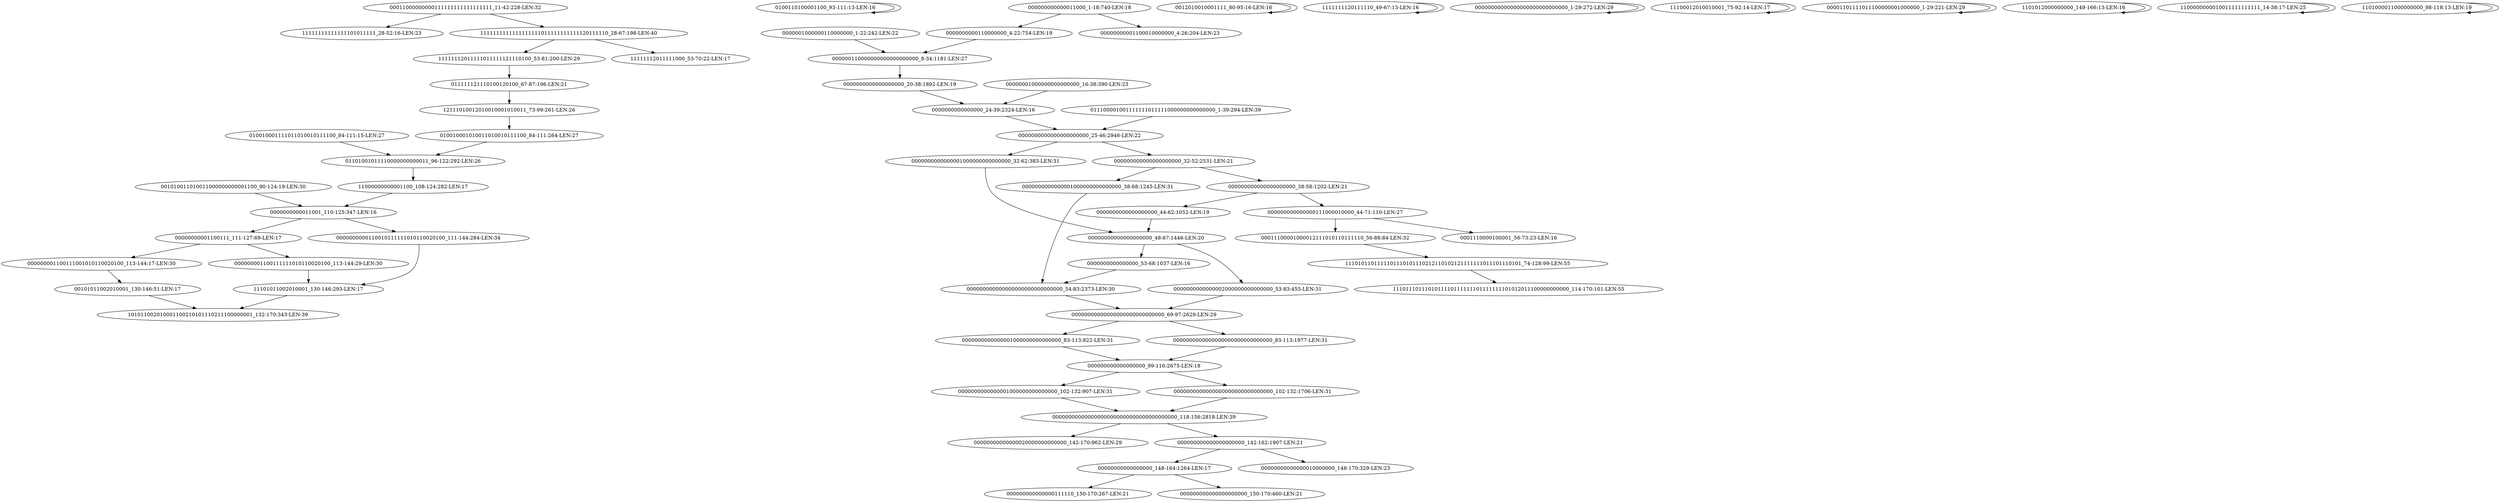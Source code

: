 digraph G {
    "010010001010011010010111100_84-111:264-LEN:27" -> "01101001011110000000000011_96-122:292-LEN:26";
    "0100110100001100_93-111:13-LEN:16" -> "0100110100001100_93-111:13-LEN:16";
    "0000000000000001000000000000000_102-132:907-LEN:31" -> "000000000000000000000000000000000000000_118-156:2818-LEN:39";
    "000000001100111001010110020100_113-144:17-LEN:30" -> "00101011002010001_130-146:51-LEN:17";
    "010010001111011010010111100_84-111:15-LEN:27" -> "01101001011110000000000011_96-122:292-LEN:26";
    "00011000000000111111111111111111_11-42:228-LEN:32" -> "11111111111111101011111_28-52:16-LEN:23";
    "00011000000000111111111111111111_11-42:228-LEN:32" -> "1111111111111111111011111111111120111110_28-67:198-LEN:40";
    "0012010010001111_80-95:16-LEN:16" -> "0012010010001111_80-95:16-LEN:16";
    "1111111120111110_49-67:13-LEN:16" -> "1111111120111110_49-67:13-LEN:16";
    "11101011002010001_130-146:293-LEN:17" -> "101011002010001100210101110211100000001_132-170:343-LEN:39";
    "000000110000000000000000000_8-34:1181-LEN:27" -> "0000000000000000000_20-38:1892-LEN:19";
    "00000000001100111_111-127:69-LEN:17" -> "000000001100111001010110020100_113-144:17-LEN:30";
    "00000000001100111_111-127:69-LEN:17" -> "000000001100111111010110020100_113-144:29-LEN:30";
    "000000000000000000000000000000000000000_118-156:2818-LEN:39" -> "00000000000000020000000000000_142-170:962-LEN:29";
    "000000000000000000000000000000000000000_118-156:2818-LEN:39" -> "000000000000000000000_142-162:1907-LEN:21";
    "00000000000000000000_48-67:1446-LEN:20" -> "0000000000000000_53-68:1037-LEN:16";
    "00000000000000000000_48-67:1446-LEN:20" -> "0000000000000002000000000000000_53-83:455-LEN:31";
    "00000001000000000000000_16-38:390-LEN:23" -> "0000000000000000_24-39:2324-LEN:16";
    "000000000000011000_1-18:740-LEN:18" -> "0000000000110000000_4-22:754-LEN:19";
    "000000000000011000_1-18:740-LEN:18" -> "00000000001100010000000_4-26:204-LEN:23";
    "12111010012010010001010011_73-99:261-LEN:26" -> "010010001010011010010111100_84-111:264-LEN:27";
    "0000000000000000000000000000000_102-132:1706-LEN:31" -> "000000000000000000000000000000000000000_118-156:2818-LEN:39";
    "000000000000000000000000000000_54-83:2373-LEN:30" -> "00000000000000000000000000000_69-97:2629-LEN:29";
    "0000000000000001000000000000000_32-62:383-LEN:31" -> "00000000000000000000_48-67:1446-LEN:20";
    "0000000000000001000000000000000_38-68:1245-LEN:31" -> "000000000000000000000000000000_54-83:2373-LEN:30";
    "0000000000000000_53-68:1037-LEN:16" -> "000000000000000000000000000000_54-83:2373-LEN:30";
    "00000000000000000000000000000_1-29:272-LEN:29" -> "00000000000000000000000000000_1-29:272-LEN:29";
    "11100012010010001_75-92:14-LEN:17" -> "11100012010010001_75-92:14-LEN:17";
    "00001101111011100000001000000_1-29:221-LEN:29" -> "00001101111011100000001000000_1-29:221-LEN:29";
    "000000000000000000000_38-58:1202-LEN:21" -> "0000000000000000000_44-62:1052-LEN:19";
    "000000000000000000000_38-58:1202-LEN:21" -> "000000000000000111000010000_44-71:110-LEN:27";
    "00101011002010001_130-146:51-LEN:17" -> "101011002010001100210101110211100000001_132-170:343-LEN:39";
    "0000000000000000_24-39:2324-LEN:16" -> "0000000000000000000000_25-46:2946-LEN:22";
    "0000001000000110000000_1-22:242-LEN:22" -> "000000110000000000000000000_8-34:1181-LEN:27";
    "0000000000000000000_20-38:1892-LEN:19" -> "0000000000000000_24-39:2324-LEN:16";
    "0000000000000000000000_25-46:2946-LEN:22" -> "0000000000000001000000000000000_32-62:383-LEN:31";
    "0000000000000000000000_25-46:2946-LEN:22" -> "000000000000000000000_32-52:2531-LEN:21";
    "0000000000110000000_4-22:754-LEN:19" -> "000000110000000000000000000_8-34:1181-LEN:27";
    "0000000000000002000000000000000_53-83:455-LEN:31" -> "00000000000000000000000000000_69-97:2629-LEN:29";
    "000000001100111111010110020100_113-144:29-LEN:30" -> "11101011002010001_130-146:293-LEN:17";
    "11111112011111011111121110100_53-81:200-LEN:29" -> "011111121110100120100_67-87:196-LEN:21";
    "1101012000000000_149-166:13-LEN:16" -> "1101012000000000_149-166:13-LEN:16";
    "00000000000000000000000000000_69-97:2629-LEN:29" -> "0000000000000001000000000000000_83-113:822-LEN:31";
    "00000000000000000000000000000_69-97:2629-LEN:29" -> "0000000000000000000000000000000_83-113:1977-LEN:31";
    "1100000000010011111111111_14-38:17-LEN:25" -> "1100000000010011111111111_14-38:17-LEN:25";
    "000000000000000000_99-116:2675-LEN:18" -> "0000000000000001000000000000000_102-132:907-LEN:31";
    "000000000000000000_99-116:2675-LEN:18" -> "0000000000000000000000000000000_102-132:1706-LEN:31";
    "0000000000000001000000000000000_83-113:822-LEN:31" -> "000000000000000000_99-116:2675-LEN:18";
    "011100001001111111011111000000000000000_1-39:294-LEN:39" -> "0000000000000000000000_25-46:2946-LEN:22";
    "0000000000000000000000000000000_83-113:1977-LEN:31" -> "000000000000000000_99-116:2675-LEN:18";
    "000000000000000000000_32-52:2531-LEN:21" -> "0000000000000001000000000000000_38-68:1245-LEN:31";
    "000000000000000000000_32-52:2531-LEN:21" -> "000000000000000000000_38-58:1202-LEN:21";
    "001010011010011000000000001100_90-124:19-LEN:30" -> "0000000000011001_110-125:347-LEN:16";
    "0000000000110010111111010110020100_111-144:284-LEN:34" -> "11101011002010001_130-146:293-LEN:17";
    "00011100001000012111010110111110_56-88:84-LEN:32" -> "1110101101111101110101110212110102121111111011101110101_74-128:99-LEN:55";
    "00000000000000000_148-164:1264-LEN:17" -> "000000000000000111110_150-170:267-LEN:21";
    "00000000000000000_148-164:1264-LEN:17" -> "000000000000000000000_150-170:460-LEN:21";
    "000000000000000000000_142-162:1907-LEN:21" -> "00000000000000010000000_148-170:329-LEN:23";
    "000000000000000000000_142-162:1907-LEN:21" -> "00000000000000000_148-164:1264-LEN:17";
    "0000000000000000000_44-62:1052-LEN:19" -> "00000000000000000000_48-67:1446-LEN:20";
    "11000000000001100_108-124:282-LEN:17" -> "0000000000011001_110-125:347-LEN:16";
    "011111121110100120100_67-87:196-LEN:21" -> "12111010012010010001010011_73-99:261-LEN:26";
    "01101001011110000000000011_96-122:292-LEN:26" -> "11000000000001100_108-124:282-LEN:17";
    "000000000000000111000010000_44-71:110-LEN:27" -> "0001110000100001_56-73:23-LEN:16";
    "000000000000000111000010000_44-71:110-LEN:27" -> "00011100001000012111010110111110_56-88:84-LEN:32";
    "1110101101111101110101110212110102121111111011101110101_74-128:99-LEN:55" -> "1110111011101011110111111101111111101012011100000000000_114-170:101-LEN:55";
    "1101000011000000000_98-118:13-LEN:19" -> "1101000011000000000_98-118:13-LEN:19";
    "1111111111111111111011111111111120111110_28-67:198-LEN:40" -> "11111112011111000_53-70:22-LEN:17";
    "1111111111111111111011111111111120111110_28-67:198-LEN:40" -> "11111112011111011111121110100_53-81:200-LEN:29";
    "0000000000011001_110-125:347-LEN:16" -> "00000000001100111_111-127:69-LEN:17";
    "0000000000011001_110-125:347-LEN:16" -> "0000000000110010111111010110020100_111-144:284-LEN:34";
}
